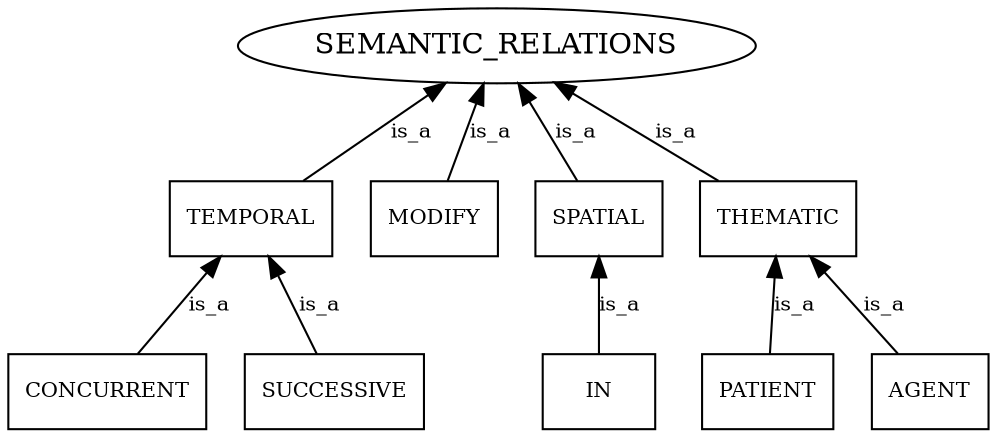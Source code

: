 digraph G {
rankdir=BT;
fontname=consolas;
THEMATIC [style=filled, fontsize=10, fillcolor=white, color=black, shape=box, label=THEMATIC];
THEMATIC -> SEMANTIC_RELATIONS  [fontsize=10, label=is_a];
PATIENT [style=filled, fontsize=10, fillcolor=white, color=black, shape=box, label=PATIENT];
PATIENT -> THEMATIC  [fontsize=10, label=is_a];
AGENT [style=filled, fontsize=10, fillcolor=white, color=black, shape=box, label=AGENT];
AGENT -> THEMATIC  [fontsize=10, label=is_a];
TEMPORAL [style=filled, fontsize=10, fillcolor=white, color=black, shape=box, label=TEMPORAL];
TEMPORAL -> SEMANTIC_RELATIONS  [fontsize=10, label=is_a];
CONCURRENT [style=filled, fontsize=10, fillcolor=white, color=black, shape=box, label=CONCURRENT];
CONCURRENT -> TEMPORAL  [fontsize=10, label=is_a];
SUCCESSIVE [style=filled, fontsize=10, fillcolor=white, color=black, shape=box, label=SUCCESSIVE];
SUCCESSIVE -> TEMPORAL  [fontsize=10, label=is_a];
MODIFY [style=filled, fontsize=10, fillcolor=white, color=black, shape=box, label=MODIFY];
MODIFY -> SEMANTIC_RELATIONS  [fontsize=10, label=is_a];
SPATIAL [style=filled, fontsize=10, fillcolor=white, color=black, shape=box, label=SPATIAL];
SPATIAL -> SEMANTIC_RELATIONS  [fontsize=10, label=is_a];
IN [style=filled, fontsize=10, fillcolor=white, color=black, shape=box, label=IN];
IN -> SPATIAL  [fontsize=10, label=is_a];
}
